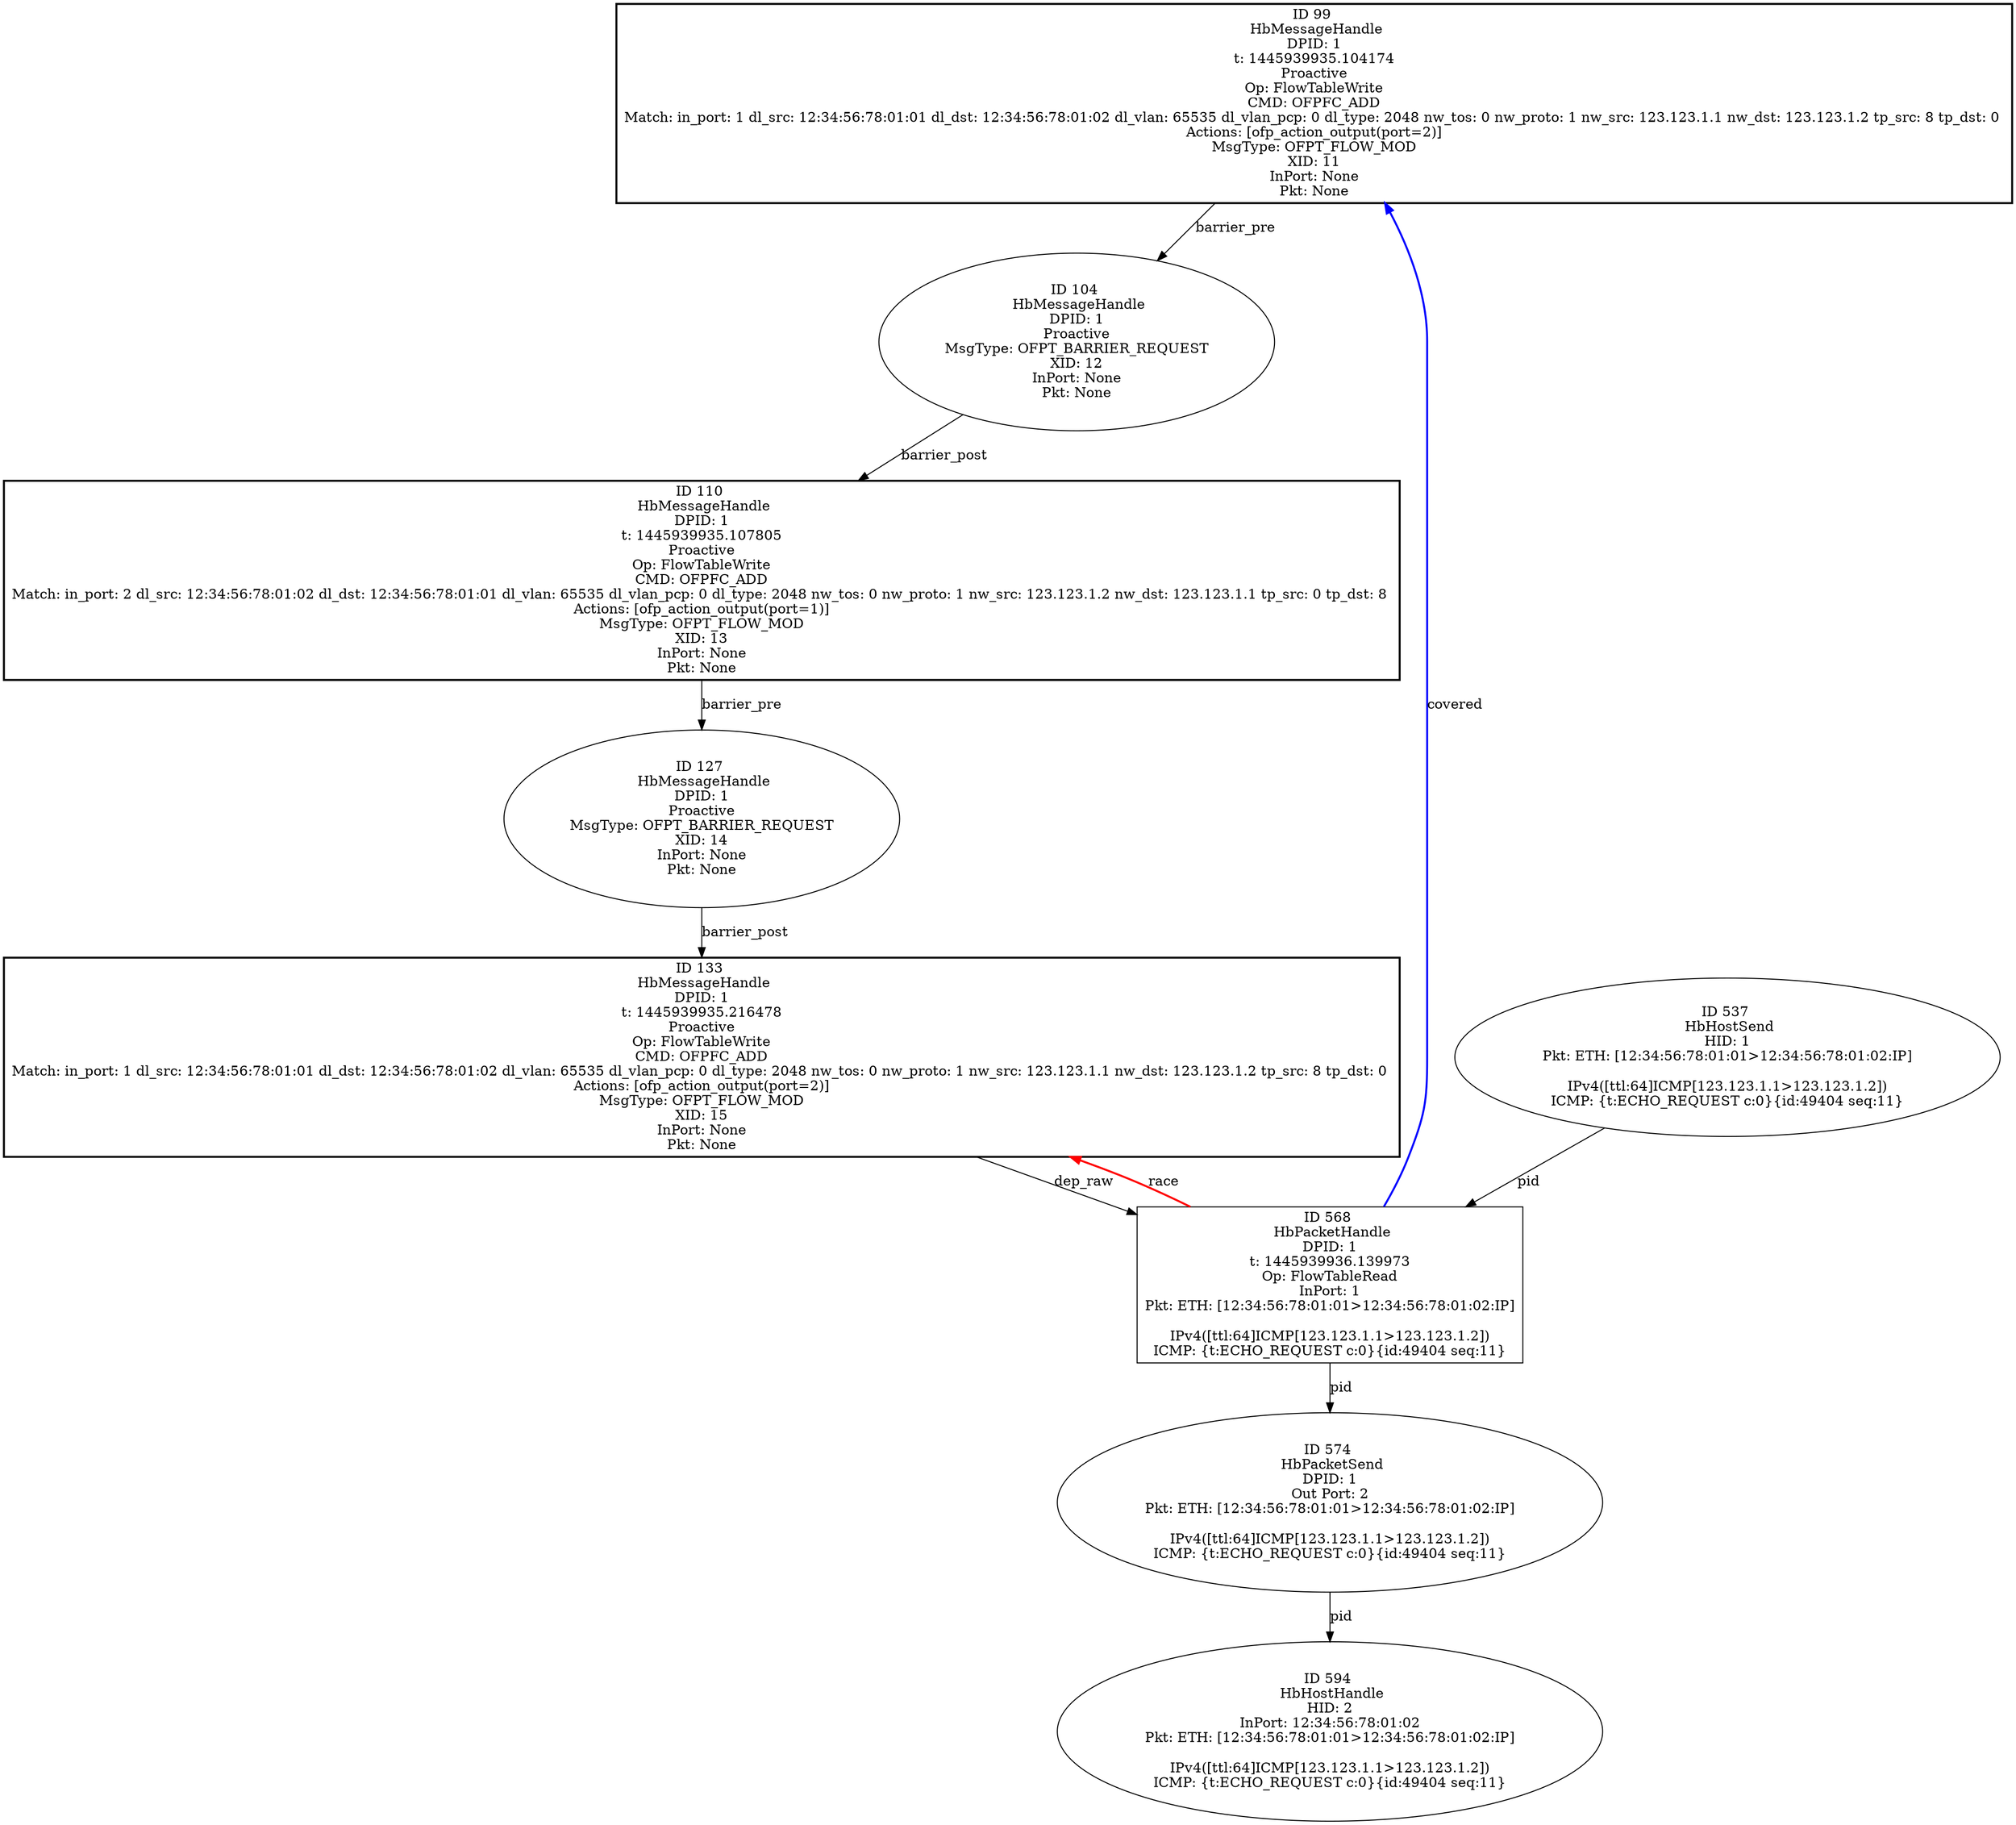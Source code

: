 strict digraph G {
99 [event=<hb_events.HbMessageHandle object at 0x10779ac90>, shape=box, cmd_type=Proactive, style=bold, label="ID 99 
 HbMessageHandle
DPID: 1
t: 1445939935.104174
Proactive
Op: FlowTableWrite
CMD: OFPFC_ADD
Match: in_port: 1 dl_src: 12:34:56:78:01:01 dl_dst: 12:34:56:78:01:02 dl_vlan: 65535 dl_vlan_pcp: 0 dl_type: 2048 nw_tos: 0 nw_proto: 1 nw_src: 123.123.1.1 nw_dst: 123.123.1.2 tp_src: 8 tp_dst: 0 
Actions: [ofp_action_output(port=2)]
MsgType: OFPT_FLOW_MOD
XID: 11
InPort: None
Pkt: None"];
133 [event=<hb_events.HbMessageHandle object at 0x1077a61d0>, shape=box, cmd_type=Proactive, style=bold, label="ID 133 
 HbMessageHandle
DPID: 1
t: 1445939935.216478
Proactive
Op: FlowTableWrite
CMD: OFPFC_ADD
Match: in_port: 1 dl_src: 12:34:56:78:01:01 dl_dst: 12:34:56:78:01:02 dl_vlan: 65535 dl_vlan_pcp: 0 dl_type: 2048 nw_tos: 0 nw_proto: 1 nw_src: 123.123.1.1 nw_dst: 123.123.1.2 tp_src: 8 tp_dst: 0 
Actions: [ofp_action_output(port=2)]
MsgType: OFPT_FLOW_MOD
XID: 15
InPort: None
Pkt: None"];
104 [shape=oval, cmd_type=Proactive, event=<hb_events.HbMessageHandle object at 0x10779ab90>, label="ID 104 
 HbMessageHandle
DPID: 1
Proactive
MsgType: OFPT_BARRIER_REQUEST
XID: 12
InPort: None
Pkt: None"];
110 [event=<hb_events.HbMessageHandle object at 0x1077a2450>, shape=box, cmd_type=Proactive, style=bold, label="ID 110 
 HbMessageHandle
DPID: 1
t: 1445939935.107805
Proactive
Op: FlowTableWrite
CMD: OFPFC_ADD
Match: in_port: 2 dl_src: 12:34:56:78:01:02 dl_dst: 12:34:56:78:01:01 dl_vlan: 65535 dl_vlan_pcp: 0 dl_type: 2048 nw_tos: 0 nw_proto: 1 nw_src: 123.123.1.2 nw_dst: 123.123.1.1 tp_src: 0 tp_dst: 8 
Actions: [ofp_action_output(port=1)]
MsgType: OFPT_FLOW_MOD
XID: 13
InPort: None
Pkt: None"];
594 [shape=oval, event=<hb_events.HbHostHandle object at 0x1078fbd50>, label="ID 594 
 HbHostHandle
HID: 2
InPort: 12:34:56:78:01:02
Pkt: ETH: [12:34:56:78:01:01>12:34:56:78:01:02:IP]

IPv4([ttl:64]ICMP[123.123.1.1>123.123.1.2])
ICMP: {t:ECHO_REQUEST c:0}{id:49404 seq:11}"];
568 [shape=box, event=<hb_events.HbPacketHandle object at 0x107902050>, label="ID 568 
 HbPacketHandle
DPID: 1
t: 1445939936.139973
Op: FlowTableRead
InPort: 1
Pkt: ETH: [12:34:56:78:01:01>12:34:56:78:01:02:IP]

IPv4([ttl:64]ICMP[123.123.1.1>123.123.1.2])
ICMP: {t:ECHO_REQUEST c:0}{id:49404 seq:11}"];
537 [shape=oval, event=<hb_events.HbHostSend object at 0x1078a2810>, label="ID 537 
 HbHostSend
HID: 1
Pkt: ETH: [12:34:56:78:01:01>12:34:56:78:01:02:IP]

IPv4([ttl:64]ICMP[123.123.1.1>123.123.1.2])
ICMP: {t:ECHO_REQUEST c:0}{id:49404 seq:11}"];
574 [shape=oval, event=<hb_events.HbPacketSend object at 0x1078f4290>, label="ID 574 
 HbPacketSend
DPID: 1
Out Port: 2
Pkt: ETH: [12:34:56:78:01:01>12:34:56:78:01:02:IP]

IPv4([ttl:64]ICMP[123.123.1.1>123.123.1.2])
ICMP: {t:ECHO_REQUEST c:0}{id:49404 seq:11}"];
127 [shape=oval, cmd_type=Proactive, event=<hb_events.HbMessageHandle object at 0x1077a2f50>, label="ID 127 
 HbMessageHandle
DPID: 1
Proactive
MsgType: OFPT_BARRIER_REQUEST
XID: 14
InPort: None
Pkt: None"];
99 -> 104  [rel=barrier_pre, label=barrier_pre];
133 -> 568  [rel=dep_raw, label=dep_raw];
104 -> 110  [rel=barrier_post, label=barrier_post];
110 -> 127  [rel=barrier_pre, label=barrier_pre];
568 -> 99  [harmful=True, color=blue, style=bold, rel=covered, label=covered];
568 -> 133  [harmful=True, color=red, style=bold, rel=race, label=race];
568 -> 574  [rel=pid, label=pid];
537 -> 568  [rel=pid, label=pid];
574 -> 594  [rel=pid, label=pid];
127 -> 133  [rel=barrier_post, label=barrier_post];
}
